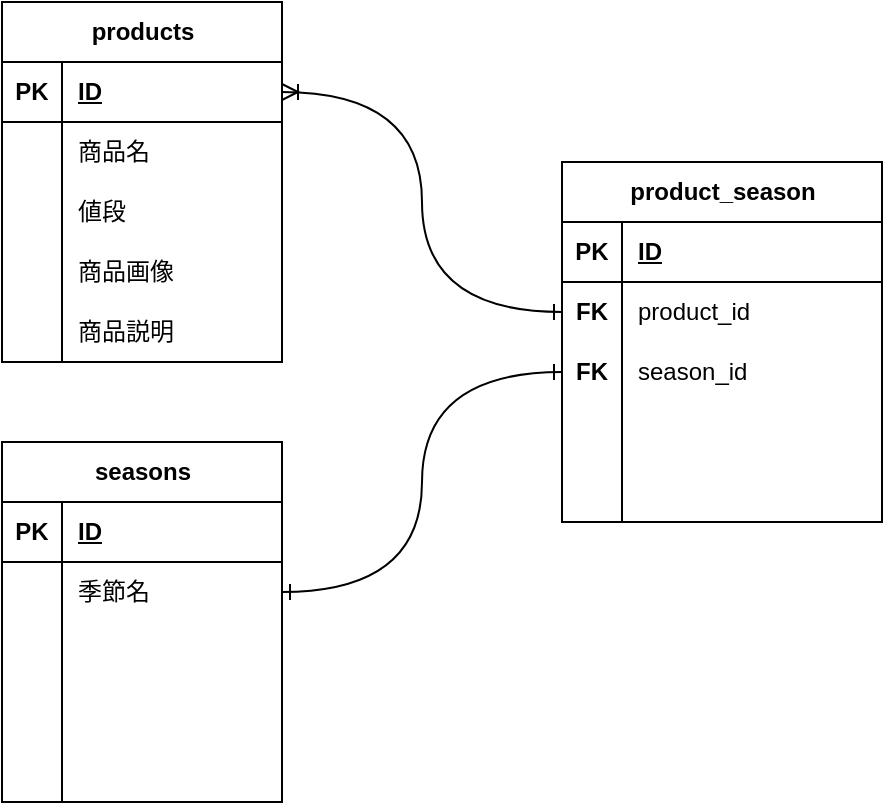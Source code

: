 <mxfile>
    <diagram id="HOZCpL7wG63T2wuSZpxP" name="ページ1">
        <mxGraphModel dx="633" dy="485" grid="1" gridSize="10" guides="1" tooltips="1" connect="1" arrows="1" fold="1" page="1" pageScale="1" pageWidth="827" pageHeight="1169" math="0" shadow="0">
            <root>
                <mxCell id="0"/>
                <mxCell id="1" parent="0"/>
                <mxCell id="91" value="&lt;span class=&quot;notion-enable-hover&quot; data-token-index=&quot;0&quot;&gt;products&lt;/span&gt;" style="shape=table;startSize=30;container=1;collapsible=1;childLayout=tableLayout;fixedRows=1;rowLines=0;fontStyle=1;align=center;resizeLast=1;html=1;" vertex="1" parent="1">
                    <mxGeometry x="120" y="40" width="140" height="180" as="geometry"/>
                </mxCell>
                <mxCell id="92" value="" style="shape=tableRow;horizontal=0;startSize=0;swimlaneHead=0;swimlaneBody=0;fillColor=none;collapsible=0;dropTarget=0;points=[[0,0.5],[1,0.5]];portConstraint=eastwest;top=0;left=0;right=0;bottom=1;" vertex="1" parent="91">
                    <mxGeometry y="30" width="140" height="30" as="geometry"/>
                </mxCell>
                <mxCell id="93" value="PK" style="shape=partialRectangle;connectable=0;fillColor=none;top=0;left=0;bottom=0;right=0;fontStyle=1;overflow=hidden;whiteSpace=wrap;html=1;" vertex="1" parent="92">
                    <mxGeometry width="30" height="30" as="geometry">
                        <mxRectangle width="30" height="30" as="alternateBounds"/>
                    </mxGeometry>
                </mxCell>
                <mxCell id="94" value="ID" style="shape=partialRectangle;connectable=0;fillColor=none;top=0;left=0;bottom=0;right=0;align=left;spacingLeft=6;fontStyle=5;overflow=hidden;whiteSpace=wrap;html=1;" vertex="1" parent="92">
                    <mxGeometry x="30" width="110" height="30" as="geometry">
                        <mxRectangle width="110" height="30" as="alternateBounds"/>
                    </mxGeometry>
                </mxCell>
                <mxCell id="95" value="" style="shape=tableRow;horizontal=0;startSize=0;swimlaneHead=0;swimlaneBody=0;fillColor=none;collapsible=0;dropTarget=0;points=[[0,0.5],[1,0.5]];portConstraint=eastwest;top=0;left=0;right=0;bottom=0;" vertex="1" parent="91">
                    <mxGeometry y="60" width="140" height="30" as="geometry"/>
                </mxCell>
                <mxCell id="96" value="" style="shape=partialRectangle;connectable=0;fillColor=none;top=0;left=0;bottom=0;right=0;editable=1;overflow=hidden;whiteSpace=wrap;html=1;" vertex="1" parent="95">
                    <mxGeometry width="30" height="30" as="geometry">
                        <mxRectangle width="30" height="30" as="alternateBounds"/>
                    </mxGeometry>
                </mxCell>
                <mxCell id="97" value="商品名" style="shape=partialRectangle;connectable=0;fillColor=none;top=0;left=0;bottom=0;right=0;align=left;spacingLeft=6;overflow=hidden;whiteSpace=wrap;html=1;" vertex="1" parent="95">
                    <mxGeometry x="30" width="110" height="30" as="geometry">
                        <mxRectangle width="110" height="30" as="alternateBounds"/>
                    </mxGeometry>
                </mxCell>
                <mxCell id="98" value="" style="shape=tableRow;horizontal=0;startSize=0;swimlaneHead=0;swimlaneBody=0;fillColor=none;collapsible=0;dropTarget=0;points=[[0,0.5],[1,0.5]];portConstraint=eastwest;top=0;left=0;right=0;bottom=0;" vertex="1" parent="91">
                    <mxGeometry y="90" width="140" height="30" as="geometry"/>
                </mxCell>
                <mxCell id="99" value="" style="shape=partialRectangle;connectable=0;fillColor=none;top=0;left=0;bottom=0;right=0;editable=1;overflow=hidden;whiteSpace=wrap;html=1;" vertex="1" parent="98">
                    <mxGeometry width="30" height="30" as="geometry">
                        <mxRectangle width="30" height="30" as="alternateBounds"/>
                    </mxGeometry>
                </mxCell>
                <mxCell id="100" value="値段" style="shape=partialRectangle;connectable=0;fillColor=none;top=0;left=0;bottom=0;right=0;align=left;spacingLeft=6;overflow=hidden;whiteSpace=wrap;html=1;" vertex="1" parent="98">
                    <mxGeometry x="30" width="110" height="30" as="geometry">
                        <mxRectangle width="110" height="30" as="alternateBounds"/>
                    </mxGeometry>
                </mxCell>
                <mxCell id="101" value="" style="shape=tableRow;horizontal=0;startSize=0;swimlaneHead=0;swimlaneBody=0;fillColor=none;collapsible=0;dropTarget=0;points=[[0,0.5],[1,0.5]];portConstraint=eastwest;top=0;left=0;right=0;bottom=0;" vertex="1" parent="91">
                    <mxGeometry y="120" width="140" height="30" as="geometry"/>
                </mxCell>
                <mxCell id="102" value="" style="shape=partialRectangle;connectable=0;fillColor=none;top=0;left=0;bottom=0;right=0;editable=1;overflow=hidden;whiteSpace=wrap;html=1;" vertex="1" parent="101">
                    <mxGeometry width="30" height="30" as="geometry">
                        <mxRectangle width="30" height="30" as="alternateBounds"/>
                    </mxGeometry>
                </mxCell>
                <mxCell id="103" value="商品画像" style="shape=partialRectangle;connectable=0;fillColor=none;top=0;left=0;bottom=0;right=0;align=left;spacingLeft=6;overflow=hidden;whiteSpace=wrap;html=1;" vertex="1" parent="101">
                    <mxGeometry x="30" width="110" height="30" as="geometry">
                        <mxRectangle width="110" height="30" as="alternateBounds"/>
                    </mxGeometry>
                </mxCell>
                <mxCell id="104" value="" style="shape=tableRow;horizontal=0;startSize=0;swimlaneHead=0;swimlaneBody=0;fillColor=none;collapsible=0;dropTarget=0;points=[[0,0.5],[1,0.5]];portConstraint=eastwest;top=0;left=0;right=0;bottom=0;" vertex="1" parent="91">
                    <mxGeometry y="150" width="140" height="30" as="geometry"/>
                </mxCell>
                <mxCell id="105" value="" style="shape=partialRectangle;connectable=0;fillColor=none;top=0;left=0;bottom=0;right=0;editable=1;overflow=hidden;whiteSpace=wrap;html=1;" vertex="1" parent="104">
                    <mxGeometry width="30" height="30" as="geometry">
                        <mxRectangle width="30" height="30" as="alternateBounds"/>
                    </mxGeometry>
                </mxCell>
                <mxCell id="106" value="商品説明" style="shape=partialRectangle;connectable=0;fillColor=none;top=0;left=0;bottom=0;right=0;align=left;spacingLeft=6;overflow=hidden;whiteSpace=wrap;html=1;" vertex="1" parent="104">
                    <mxGeometry x="30" width="110" height="30" as="geometry">
                        <mxRectangle width="110" height="30" as="alternateBounds"/>
                    </mxGeometry>
                </mxCell>
                <mxCell id="110" value="&lt;span class=&quot;notion-enable-hover&quot; data-token-index=&quot;0&quot;&gt;seasons&lt;/span&gt;" style="shape=table;startSize=30;container=1;collapsible=1;childLayout=tableLayout;fixedRows=1;rowLines=0;fontStyle=1;align=center;resizeLast=1;html=1;" vertex="1" parent="1">
                    <mxGeometry x="120" y="260" width="140" height="180" as="geometry"/>
                </mxCell>
                <mxCell id="111" value="" style="shape=tableRow;horizontal=0;startSize=0;swimlaneHead=0;swimlaneBody=0;fillColor=none;collapsible=0;dropTarget=0;points=[[0,0.5],[1,0.5]];portConstraint=eastwest;top=0;left=0;right=0;bottom=1;" vertex="1" parent="110">
                    <mxGeometry y="30" width="140" height="30" as="geometry"/>
                </mxCell>
                <mxCell id="112" value="PK" style="shape=partialRectangle;connectable=0;fillColor=none;top=0;left=0;bottom=0;right=0;fontStyle=1;overflow=hidden;whiteSpace=wrap;html=1;" vertex="1" parent="111">
                    <mxGeometry width="30" height="30" as="geometry">
                        <mxRectangle width="30" height="30" as="alternateBounds"/>
                    </mxGeometry>
                </mxCell>
                <mxCell id="113" value="ID" style="shape=partialRectangle;connectable=0;fillColor=none;top=0;left=0;bottom=0;right=0;align=left;spacingLeft=6;fontStyle=5;overflow=hidden;whiteSpace=wrap;html=1;" vertex="1" parent="111">
                    <mxGeometry x="30" width="110" height="30" as="geometry">
                        <mxRectangle width="110" height="30" as="alternateBounds"/>
                    </mxGeometry>
                </mxCell>
                <mxCell id="114" value="" style="shape=tableRow;horizontal=0;startSize=0;swimlaneHead=0;swimlaneBody=0;fillColor=none;collapsible=0;dropTarget=0;points=[[0,0.5],[1,0.5]];portConstraint=eastwest;top=0;left=0;right=0;bottom=0;" vertex="1" parent="110">
                    <mxGeometry y="60" width="140" height="30" as="geometry"/>
                </mxCell>
                <mxCell id="115" value="" style="shape=partialRectangle;connectable=0;fillColor=none;top=0;left=0;bottom=0;right=0;editable=1;overflow=hidden;whiteSpace=wrap;html=1;fontStyle=1" vertex="1" parent="114">
                    <mxGeometry width="30" height="30" as="geometry">
                        <mxRectangle width="30" height="30" as="alternateBounds"/>
                    </mxGeometry>
                </mxCell>
                <mxCell id="116" value="季節名" style="shape=partialRectangle;connectable=0;fillColor=none;top=0;left=0;bottom=0;right=0;align=left;spacingLeft=6;overflow=hidden;whiteSpace=wrap;html=1;" vertex="1" parent="114">
                    <mxGeometry x="30" width="110" height="30" as="geometry">
                        <mxRectangle width="110" height="30" as="alternateBounds"/>
                    </mxGeometry>
                </mxCell>
                <mxCell id="120" value="" style="shape=tableRow;horizontal=0;startSize=0;swimlaneHead=0;swimlaneBody=0;fillColor=none;collapsible=0;dropTarget=0;points=[[0,0.5],[1,0.5]];portConstraint=eastwest;top=0;left=0;right=0;bottom=0;" vertex="1" parent="110">
                    <mxGeometry y="90" width="140" height="90" as="geometry"/>
                </mxCell>
                <mxCell id="121" value="" style="shape=partialRectangle;connectable=0;fillColor=none;top=0;left=0;bottom=0;right=0;editable=1;overflow=hidden;whiteSpace=wrap;html=1;" vertex="1" parent="120">
                    <mxGeometry width="30" height="90" as="geometry">
                        <mxRectangle width="30" height="90" as="alternateBounds"/>
                    </mxGeometry>
                </mxCell>
                <mxCell id="122" value="" style="shape=partialRectangle;connectable=0;fillColor=none;top=0;left=0;bottom=0;right=0;align=left;spacingLeft=6;overflow=hidden;whiteSpace=wrap;html=1;" vertex="1" parent="120">
                    <mxGeometry x="30" width="110" height="90" as="geometry">
                        <mxRectangle width="110" height="90" as="alternateBounds"/>
                    </mxGeometry>
                </mxCell>
                <mxCell id="130" value="&lt;span class=&quot;notion-enable-hover&quot; data-token-index=&quot;0&quot;&gt;product_season&lt;/span&gt;" style="shape=table;startSize=30;container=1;collapsible=1;childLayout=tableLayout;fixedRows=1;rowLines=0;fontStyle=1;align=center;resizeLast=1;html=1;" vertex="1" parent="1">
                    <mxGeometry x="400" y="120" width="160" height="180" as="geometry"/>
                </mxCell>
                <mxCell id="131" value="" style="shape=tableRow;horizontal=0;startSize=0;swimlaneHead=0;swimlaneBody=0;fillColor=none;collapsible=0;dropTarget=0;points=[[0,0.5],[1,0.5]];portConstraint=eastwest;top=0;left=0;right=0;bottom=1;" vertex="1" parent="130">
                    <mxGeometry y="30" width="160" height="30" as="geometry"/>
                </mxCell>
                <mxCell id="132" value="PK" style="shape=partialRectangle;connectable=0;fillColor=none;top=0;left=0;bottom=0;right=0;fontStyle=1;overflow=hidden;whiteSpace=wrap;html=1;" vertex="1" parent="131">
                    <mxGeometry width="30" height="30" as="geometry">
                        <mxRectangle width="30" height="30" as="alternateBounds"/>
                    </mxGeometry>
                </mxCell>
                <mxCell id="133" value="ID" style="shape=partialRectangle;connectable=0;fillColor=none;top=0;left=0;bottom=0;right=0;align=left;spacingLeft=6;fontStyle=5;overflow=hidden;whiteSpace=wrap;html=1;" vertex="1" parent="131">
                    <mxGeometry x="30" width="130" height="30" as="geometry">
                        <mxRectangle width="130" height="30" as="alternateBounds"/>
                    </mxGeometry>
                </mxCell>
                <mxCell id="134" value="" style="shape=tableRow;horizontal=0;startSize=0;swimlaneHead=0;swimlaneBody=0;fillColor=none;collapsible=0;dropTarget=0;points=[[0,0.5],[1,0.5]];portConstraint=eastwest;top=0;left=0;right=0;bottom=0;" vertex="1" parent="130">
                    <mxGeometry y="60" width="160" height="30" as="geometry"/>
                </mxCell>
                <mxCell id="135" value="FK" style="shape=partialRectangle;connectable=0;fillColor=none;top=0;left=0;bottom=0;right=0;editable=1;overflow=hidden;whiteSpace=wrap;html=1;fontStyle=1" vertex="1" parent="134">
                    <mxGeometry width="30" height="30" as="geometry">
                        <mxRectangle width="30" height="30" as="alternateBounds"/>
                    </mxGeometry>
                </mxCell>
                <mxCell id="136" value="product_id" style="shape=partialRectangle;connectable=0;fillColor=none;top=0;left=0;bottom=0;right=0;align=left;spacingLeft=6;overflow=hidden;whiteSpace=wrap;html=1;" vertex="1" parent="134">
                    <mxGeometry x="30" width="130" height="30" as="geometry">
                        <mxRectangle width="130" height="30" as="alternateBounds"/>
                    </mxGeometry>
                </mxCell>
                <mxCell id="137" value="" style="shape=tableRow;horizontal=0;startSize=0;swimlaneHead=0;swimlaneBody=0;fillColor=none;collapsible=0;dropTarget=0;points=[[0,0.5],[1,0.5]];portConstraint=eastwest;top=0;left=0;right=0;bottom=0;" vertex="1" parent="130">
                    <mxGeometry y="90" width="160" height="30" as="geometry"/>
                </mxCell>
                <mxCell id="138" value="FK" style="shape=partialRectangle;connectable=0;fillColor=none;top=0;left=0;bottom=0;right=0;editable=1;overflow=hidden;whiteSpace=wrap;html=1;fontStyle=1" vertex="1" parent="137">
                    <mxGeometry width="30" height="30" as="geometry">
                        <mxRectangle width="30" height="30" as="alternateBounds"/>
                    </mxGeometry>
                </mxCell>
                <mxCell id="139" value="season_id" style="shape=partialRectangle;connectable=0;fillColor=none;top=0;left=0;bottom=0;right=0;align=left;spacingLeft=6;overflow=hidden;whiteSpace=wrap;html=1;" vertex="1" parent="137">
                    <mxGeometry x="30" width="130" height="30" as="geometry">
                        <mxRectangle width="130" height="30" as="alternateBounds"/>
                    </mxGeometry>
                </mxCell>
                <mxCell id="140" value="" style="shape=tableRow;horizontal=0;startSize=0;swimlaneHead=0;swimlaneBody=0;fillColor=none;collapsible=0;dropTarget=0;points=[[0,0.5],[1,0.5]];portConstraint=eastwest;top=0;left=0;right=0;bottom=0;" vertex="1" parent="130">
                    <mxGeometry y="120" width="160" height="60" as="geometry"/>
                </mxCell>
                <mxCell id="141" value="" style="shape=partialRectangle;connectable=0;fillColor=none;top=0;left=0;bottom=0;right=0;editable=1;overflow=hidden;whiteSpace=wrap;html=1;" vertex="1" parent="140">
                    <mxGeometry width="30" height="60" as="geometry">
                        <mxRectangle width="30" height="60" as="alternateBounds"/>
                    </mxGeometry>
                </mxCell>
                <mxCell id="142" value="" style="shape=partialRectangle;connectable=0;fillColor=none;top=0;left=0;bottom=0;right=0;align=left;spacingLeft=6;overflow=hidden;whiteSpace=wrap;html=1;" vertex="1" parent="140">
                    <mxGeometry x="30" width="130" height="60" as="geometry">
                        <mxRectangle width="130" height="60" as="alternateBounds"/>
                    </mxGeometry>
                </mxCell>
                <mxCell id="146" style="edgeStyle=orthogonalEdgeStyle;html=1;exitX=1;exitY=0.5;exitDx=0;exitDy=0;entryX=0;entryY=0.5;entryDx=0;entryDy=0;curved=1;endArrow=ERone;endFill=0;startArrow=ERone;startFill=0;" edge="1" parent="1" source="114" target="137">
                    <mxGeometry relative="1" as="geometry"/>
                </mxCell>
                <mxCell id="147" style="edgeStyle=orthogonalEdgeStyle;html=1;exitX=1;exitY=0.5;exitDx=0;exitDy=0;entryX=0;entryY=0.5;entryDx=0;entryDy=0;curved=1;startArrow=ERoneToMany;startFill=0;endArrow=ERone;endFill=0;" edge="1" parent="1" source="92" target="134">
                    <mxGeometry relative="1" as="geometry"/>
                </mxCell>
            </root>
        </mxGraphModel>
    </diagram>
</mxfile>